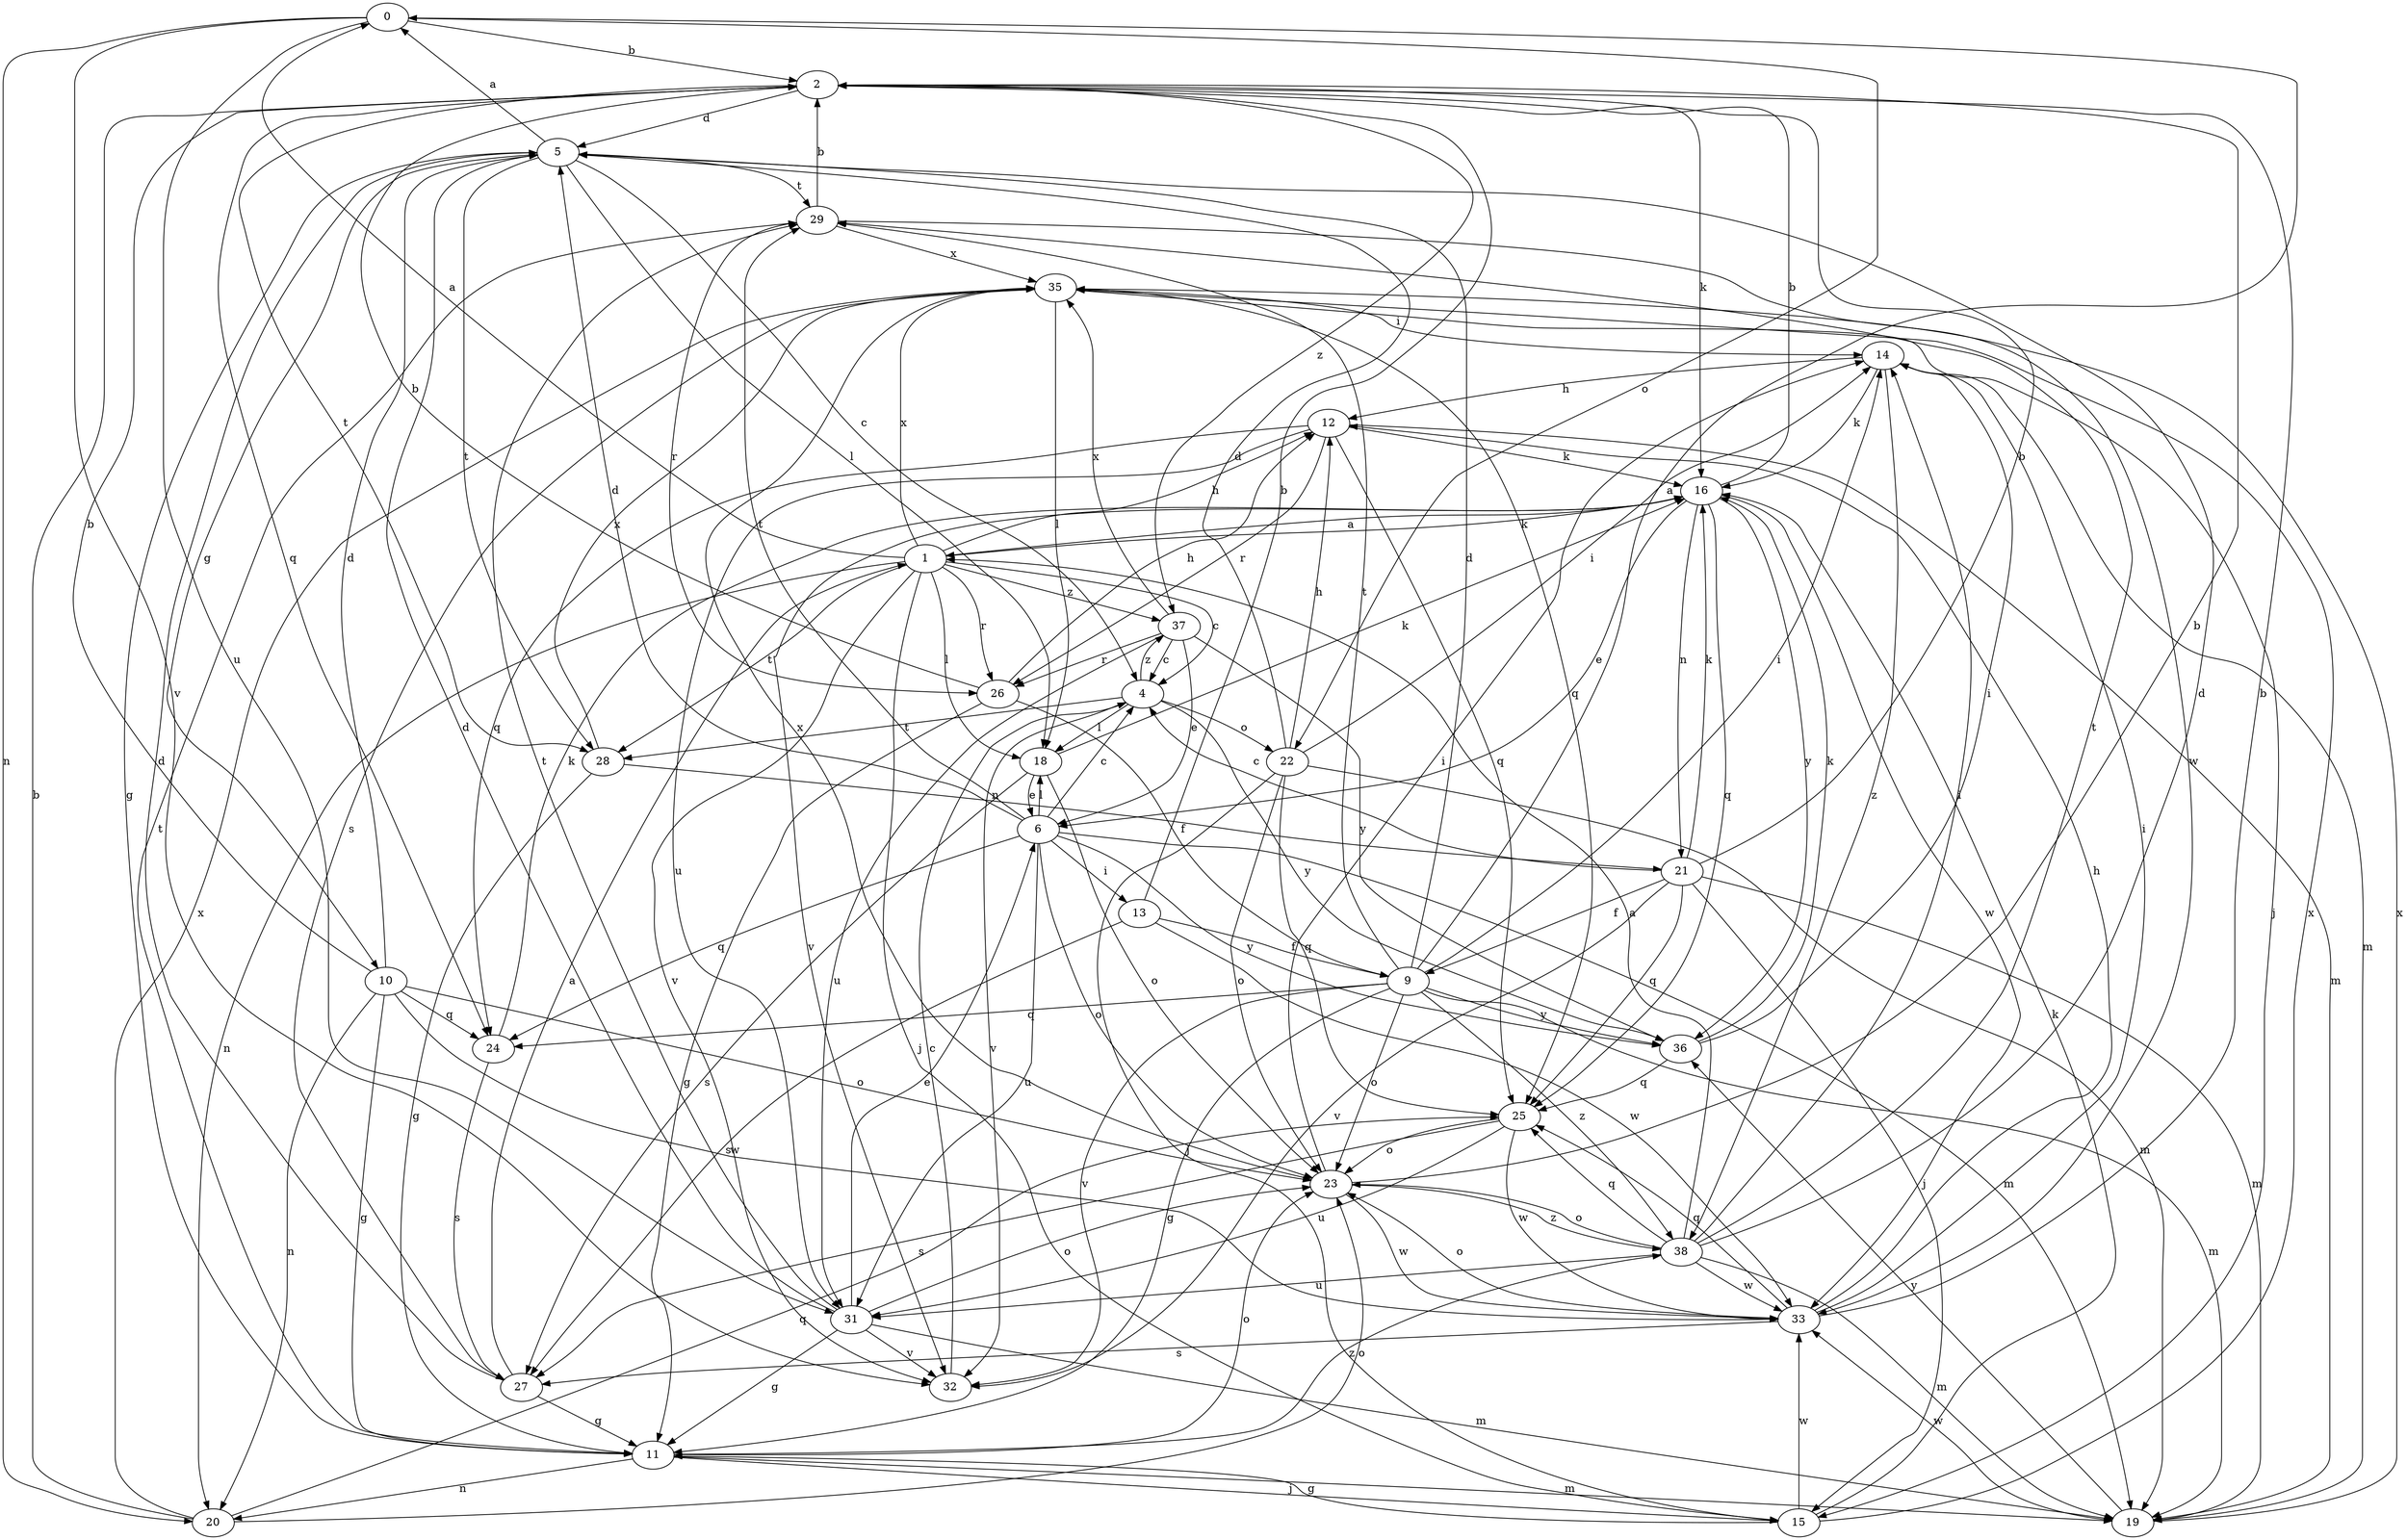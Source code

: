 strict digraph  {
0;
1;
2;
4;
5;
6;
9;
10;
11;
12;
13;
14;
15;
16;
18;
19;
20;
21;
22;
23;
24;
25;
26;
27;
28;
29;
31;
32;
33;
35;
36;
37;
38;
0 -> 2  [label=b];
0 -> 20  [label=n];
0 -> 22  [label=o];
0 -> 31  [label=u];
0 -> 32  [label=v];
1 -> 0  [label=a];
1 -> 4  [label=c];
1 -> 12  [label=h];
1 -> 15  [label=j];
1 -> 16  [label=k];
1 -> 18  [label=l];
1 -> 20  [label=n];
1 -> 26  [label=r];
1 -> 28  [label=t];
1 -> 32  [label=v];
1 -> 35  [label=x];
1 -> 37  [label=z];
2 -> 5  [label=d];
2 -> 16  [label=k];
2 -> 24  [label=q];
2 -> 28  [label=t];
2 -> 37  [label=z];
4 -> 18  [label=l];
4 -> 22  [label=o];
4 -> 28  [label=t];
4 -> 32  [label=v];
4 -> 36  [label=y];
4 -> 37  [label=z];
5 -> 0  [label=a];
5 -> 4  [label=c];
5 -> 10  [label=g];
5 -> 11  [label=g];
5 -> 18  [label=l];
5 -> 28  [label=t];
5 -> 29  [label=t];
6 -> 4  [label=c];
6 -> 5  [label=d];
6 -> 13  [label=i];
6 -> 18  [label=l];
6 -> 19  [label=m];
6 -> 23  [label=o];
6 -> 24  [label=q];
6 -> 29  [label=t];
6 -> 31  [label=u];
6 -> 36  [label=y];
9 -> 0  [label=a];
9 -> 5  [label=d];
9 -> 11  [label=g];
9 -> 14  [label=i];
9 -> 19  [label=m];
9 -> 23  [label=o];
9 -> 24  [label=q];
9 -> 29  [label=t];
9 -> 32  [label=v];
9 -> 36  [label=y];
9 -> 38  [label=z];
10 -> 2  [label=b];
10 -> 5  [label=d];
10 -> 11  [label=g];
10 -> 20  [label=n];
10 -> 23  [label=o];
10 -> 24  [label=q];
10 -> 33  [label=w];
11 -> 15  [label=j];
11 -> 19  [label=m];
11 -> 20  [label=n];
11 -> 23  [label=o];
11 -> 29  [label=t];
11 -> 38  [label=z];
12 -> 16  [label=k];
12 -> 19  [label=m];
12 -> 24  [label=q];
12 -> 25  [label=q];
12 -> 26  [label=r];
12 -> 31  [label=u];
13 -> 2  [label=b];
13 -> 9  [label=f];
13 -> 27  [label=s];
13 -> 33  [label=w];
14 -> 12  [label=h];
14 -> 16  [label=k];
14 -> 19  [label=m];
14 -> 38  [label=z];
15 -> 11  [label=g];
15 -> 16  [label=k];
15 -> 33  [label=w];
15 -> 35  [label=x];
16 -> 1  [label=a];
16 -> 2  [label=b];
16 -> 6  [label=e];
16 -> 21  [label=n];
16 -> 25  [label=q];
16 -> 32  [label=v];
16 -> 33  [label=w];
16 -> 36  [label=y];
18 -> 6  [label=e];
18 -> 16  [label=k];
18 -> 23  [label=o];
18 -> 27  [label=s];
19 -> 33  [label=w];
19 -> 35  [label=x];
19 -> 36  [label=y];
20 -> 2  [label=b];
20 -> 23  [label=o];
20 -> 25  [label=q];
20 -> 35  [label=x];
21 -> 2  [label=b];
21 -> 4  [label=c];
21 -> 9  [label=f];
21 -> 15  [label=j];
21 -> 16  [label=k];
21 -> 19  [label=m];
21 -> 25  [label=q];
21 -> 32  [label=v];
22 -> 5  [label=d];
22 -> 12  [label=h];
22 -> 14  [label=i];
22 -> 15  [label=j];
22 -> 19  [label=m];
22 -> 23  [label=o];
22 -> 25  [label=q];
23 -> 2  [label=b];
23 -> 14  [label=i];
23 -> 33  [label=w];
23 -> 35  [label=x];
23 -> 38  [label=z];
24 -> 16  [label=k];
24 -> 27  [label=s];
25 -> 23  [label=o];
25 -> 27  [label=s];
25 -> 31  [label=u];
25 -> 33  [label=w];
26 -> 2  [label=b];
26 -> 9  [label=f];
26 -> 11  [label=g];
26 -> 12  [label=h];
27 -> 1  [label=a];
27 -> 5  [label=d];
27 -> 11  [label=g];
28 -> 11  [label=g];
28 -> 21  [label=n];
28 -> 35  [label=x];
29 -> 2  [label=b];
29 -> 26  [label=r];
29 -> 33  [label=w];
29 -> 35  [label=x];
31 -> 5  [label=d];
31 -> 6  [label=e];
31 -> 11  [label=g];
31 -> 19  [label=m];
31 -> 23  [label=o];
31 -> 29  [label=t];
31 -> 32  [label=v];
32 -> 4  [label=c];
33 -> 2  [label=b];
33 -> 12  [label=h];
33 -> 14  [label=i];
33 -> 23  [label=o];
33 -> 25  [label=q];
33 -> 27  [label=s];
35 -> 14  [label=i];
35 -> 15  [label=j];
35 -> 18  [label=l];
35 -> 25  [label=q];
35 -> 27  [label=s];
36 -> 14  [label=i];
36 -> 16  [label=k];
36 -> 25  [label=q];
37 -> 4  [label=c];
37 -> 6  [label=e];
37 -> 26  [label=r];
37 -> 31  [label=u];
37 -> 35  [label=x];
37 -> 36  [label=y];
38 -> 1  [label=a];
38 -> 5  [label=d];
38 -> 14  [label=i];
38 -> 19  [label=m];
38 -> 23  [label=o];
38 -> 25  [label=q];
38 -> 29  [label=t];
38 -> 31  [label=u];
38 -> 33  [label=w];
}
